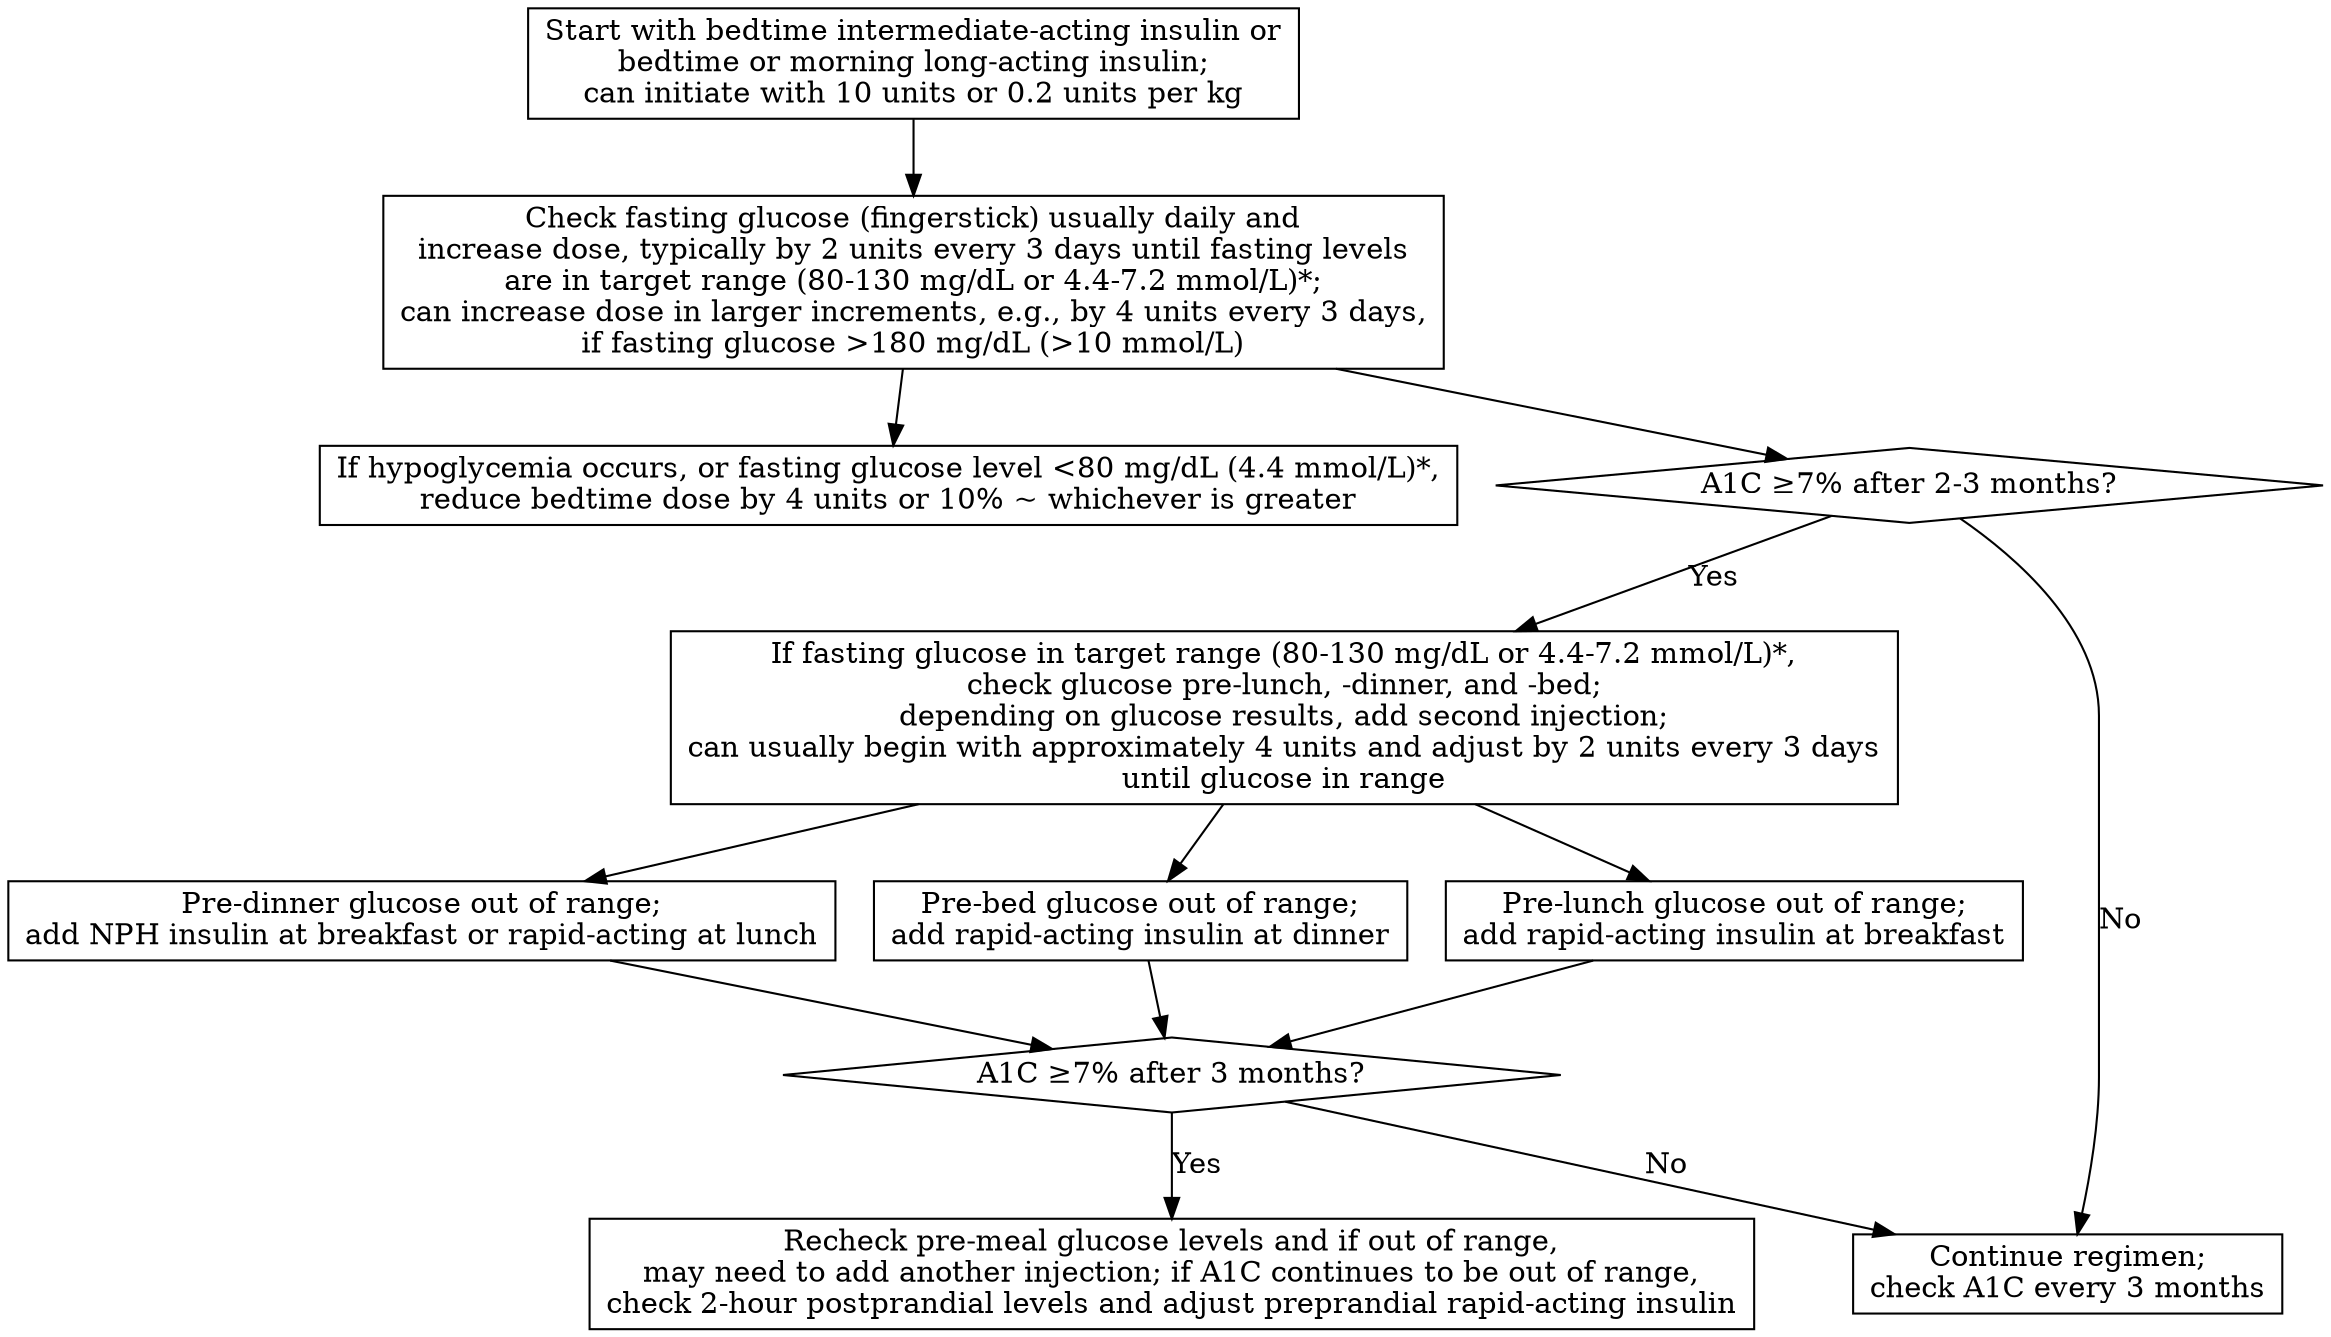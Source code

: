 digraph Insulin_Titration {
    node [shape=box];

    Initiate_Insulin [label="Start with bedtime intermediate-acting insulin or\nbedtime or morning long-acting insulin;\ncan initiate with 10 units or 0.2 units per kg"];
    Check_Fasting_Glucose [label="Check fasting glucose (fingerstick) usually daily and\nincrease dose, typically by 2 units every 3 days until fasting levels\nare in target range (80-130 mg/dL or 4.4-7.2 mmol/L)*;\ncan increase dose in larger increments, e.g., by 4 units every 3 days,\nif fasting glucose >180 mg/dL (>10 mmol/L)"];
    Hypoglycemia [label="If hypoglycemia occurs, or fasting glucose level <80 mg/dL (4.4 mmol/L)*,\nreduce bedtime dose by 4 units or 10% ~ whichever is greater"];
    A1C_2_3_Months [label="A1C ≥7% after 2-3 months?", shape=diamond];
    Check_Glucose_Range [label="If fasting glucose in target range (80-130 mg/dL or 4.4-7.2 mmol/L)*,\ncheck glucose pre-lunch, -dinner, and -bed;\ndepending on glucose results, add second injection;\ncan usually begin with approximately 4 units and adjust by 2 units every 3 days\nuntil glucose in range"];
    Pre_Lunch_Glucose [label="Pre-lunch glucose out of range;\nadd rapid-acting insulin at breakfast"];
    Pre_Dinner_Glucose [label="Pre-dinner glucose out of range;\nadd NPH insulin at breakfast or rapid-acting at lunch"];
    Pre_Bed_Glucose [label="Pre-bed glucose out of range;\nadd rapid-acting insulin at dinner"];
    A1C_3_Months [label="A1C ≥7% after 3 months?", shape=diamond];
    Continue_Regimen [label="Continue regimen;\ncheck A1C every 3 months"];
    Recheck_Glucose_Levels [label="Recheck pre-meal glucose levels and if out of range,\nmay need to add another injection; if A1C continues to be out of range,\ncheck 2-hour postprandial levels and adjust preprandial rapid-acting insulin"];
    
    Initiate_Insulin -> Check_Fasting_Glucose;
    Check_Fasting_Glucose -> Hypoglycemia;
    Check_Fasting_Glucose -> A1C_2_3_Months;
    A1C_2_3_Months -> Check_Glucose_Range [label="Yes"];
    A1C_2_3_Months -> Continue_Regimen [label="No"];
    Check_Glucose_Range -> Pre_Lunch_Glucose;
    Check_Glucose_Range -> Pre_Dinner_Glucose;
    Check_Glucose_Range -> Pre_Bed_Glucose;
    Pre_Lunch_Glucose -> A1C_3_Months;
    Pre_Dinner_Glucose -> A1C_3_Months;
    Pre_Bed_Glucose -> A1C_3_Months;
    A1C_3_Months -> Continue_Regimen [label="No"];
    A1C_3_Months -> Recheck_Glucose_Levels [label="Yes"];
}
